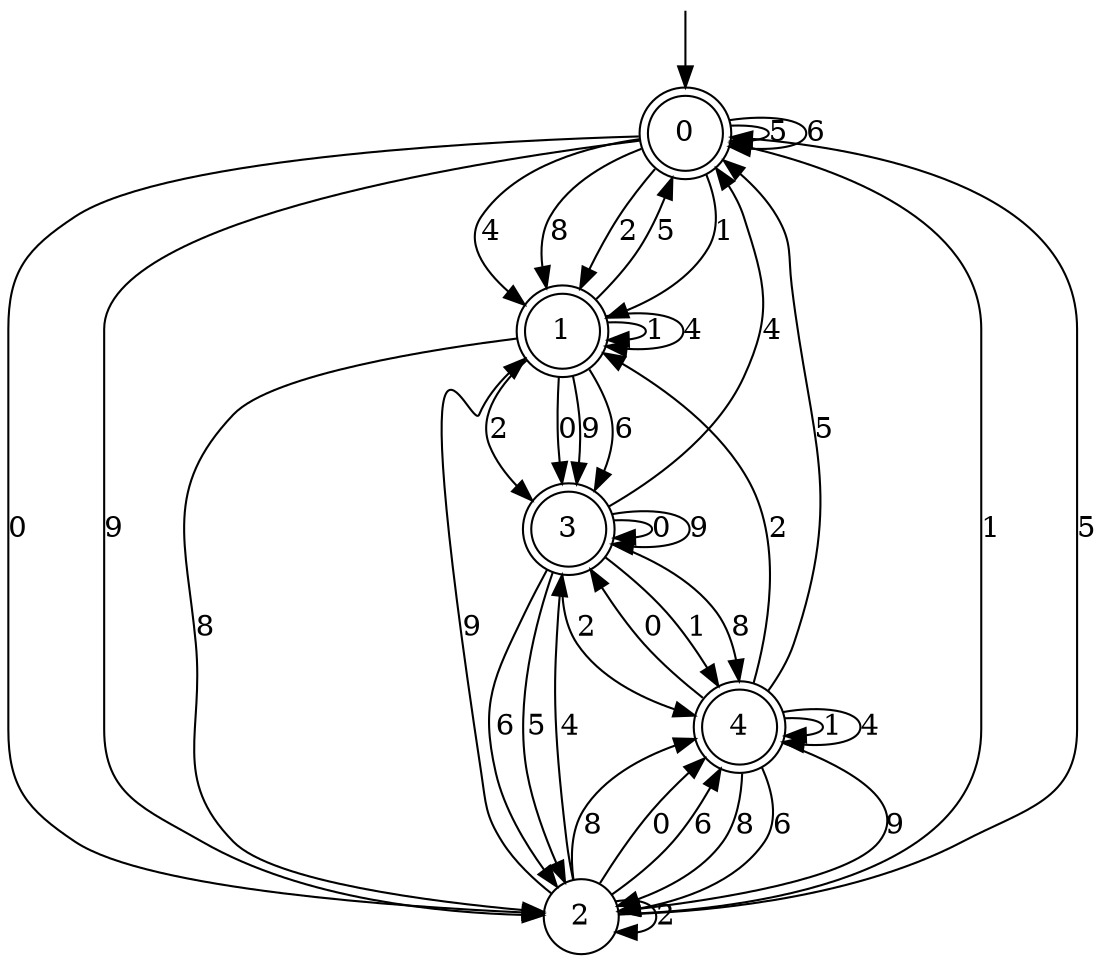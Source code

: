 digraph g {

	s0 [shape="doublecircle" label="0"];
	s1 [shape="doublecircle" label="1"];
	s2 [shape="circle" label="2"];
	s3 [shape="doublecircle" label="3"];
	s4 [shape="doublecircle" label="4"];
	s0 -> s1 [label="1"];
	s0 -> s1 [label="4"];
	s0 -> s0 [label="5"];
	s0 -> s1 [label="8"];
	s0 -> s1 [label="2"];
	s0 -> s2 [label="0"];
	s0 -> s2 [label="9"];
	s0 -> s0 [label="6"];
	s1 -> s1 [label="1"];
	s1 -> s1 [label="4"];
	s1 -> s0 [label="5"];
	s1 -> s2 [label="8"];
	s1 -> s3 [label="2"];
	s1 -> s3 [label="0"];
	s1 -> s3 [label="9"];
	s1 -> s3 [label="6"];
	s2 -> s0 [label="1"];
	s2 -> s3 [label="4"];
	s2 -> s0 [label="5"];
	s2 -> s4 [label="8"];
	s2 -> s2 [label="2"];
	s2 -> s4 [label="0"];
	s2 -> s1 [label="9"];
	s2 -> s4 [label="6"];
	s3 -> s4 [label="1"];
	s3 -> s0 [label="4"];
	s3 -> s2 [label="5"];
	s3 -> s4 [label="8"];
	s3 -> s4 [label="2"];
	s3 -> s3 [label="0"];
	s3 -> s3 [label="9"];
	s3 -> s2 [label="6"];
	s4 -> s4 [label="1"];
	s4 -> s4 [label="4"];
	s4 -> s0 [label="5"];
	s4 -> s2 [label="8"];
	s4 -> s1 [label="2"];
	s4 -> s3 [label="0"];
	s4 -> s2 [label="9"];
	s4 -> s2 [label="6"];

__start0 [label="" shape="none" width="0" height="0"];
__start0 -> s0;

}
